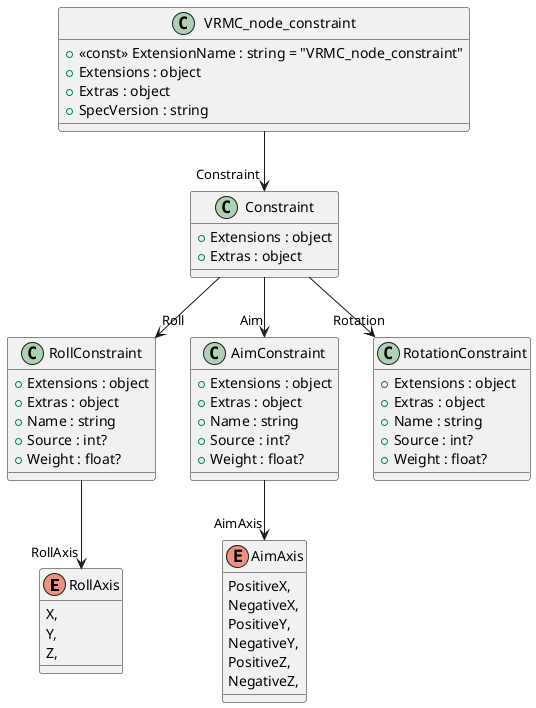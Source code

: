 @startuml
enum RollAxis {
    X,
    Y,
    Z,
}
class RollConstraint {
    + Extensions : object
    + Extras : object
    + Name : string
    + Source : int?
    + Weight : float?
}
enum AimAxis {
    PositiveX,
    NegativeX,
    PositiveY,
    NegativeY,
    PositiveZ,
    NegativeZ,
}
class AimConstraint {
    + Extensions : object
    + Extras : object
    + Name : string
    + Source : int?
    + Weight : float?
}
class RotationConstraint {
    + Extensions : object
    + Extras : object
    + Name : string
    + Source : int?
    + Weight : float?
}
class Constraint {
    + Extensions : object
    + Extras : object
}
class VRMC_node_constraint {
    + <<const>> ExtensionName : string = "VRMC_node_constraint"
    + Extensions : object
    + Extras : object
    + SpecVersion : string
}
RollConstraint --> "RollAxis" RollAxis
AimConstraint --> "AimAxis" AimAxis
Constraint --> "Roll" RollConstraint
Constraint --> "Aim" AimConstraint
Constraint --> "Rotation" RotationConstraint
VRMC_node_constraint --> "Constraint" Constraint
@enduml
